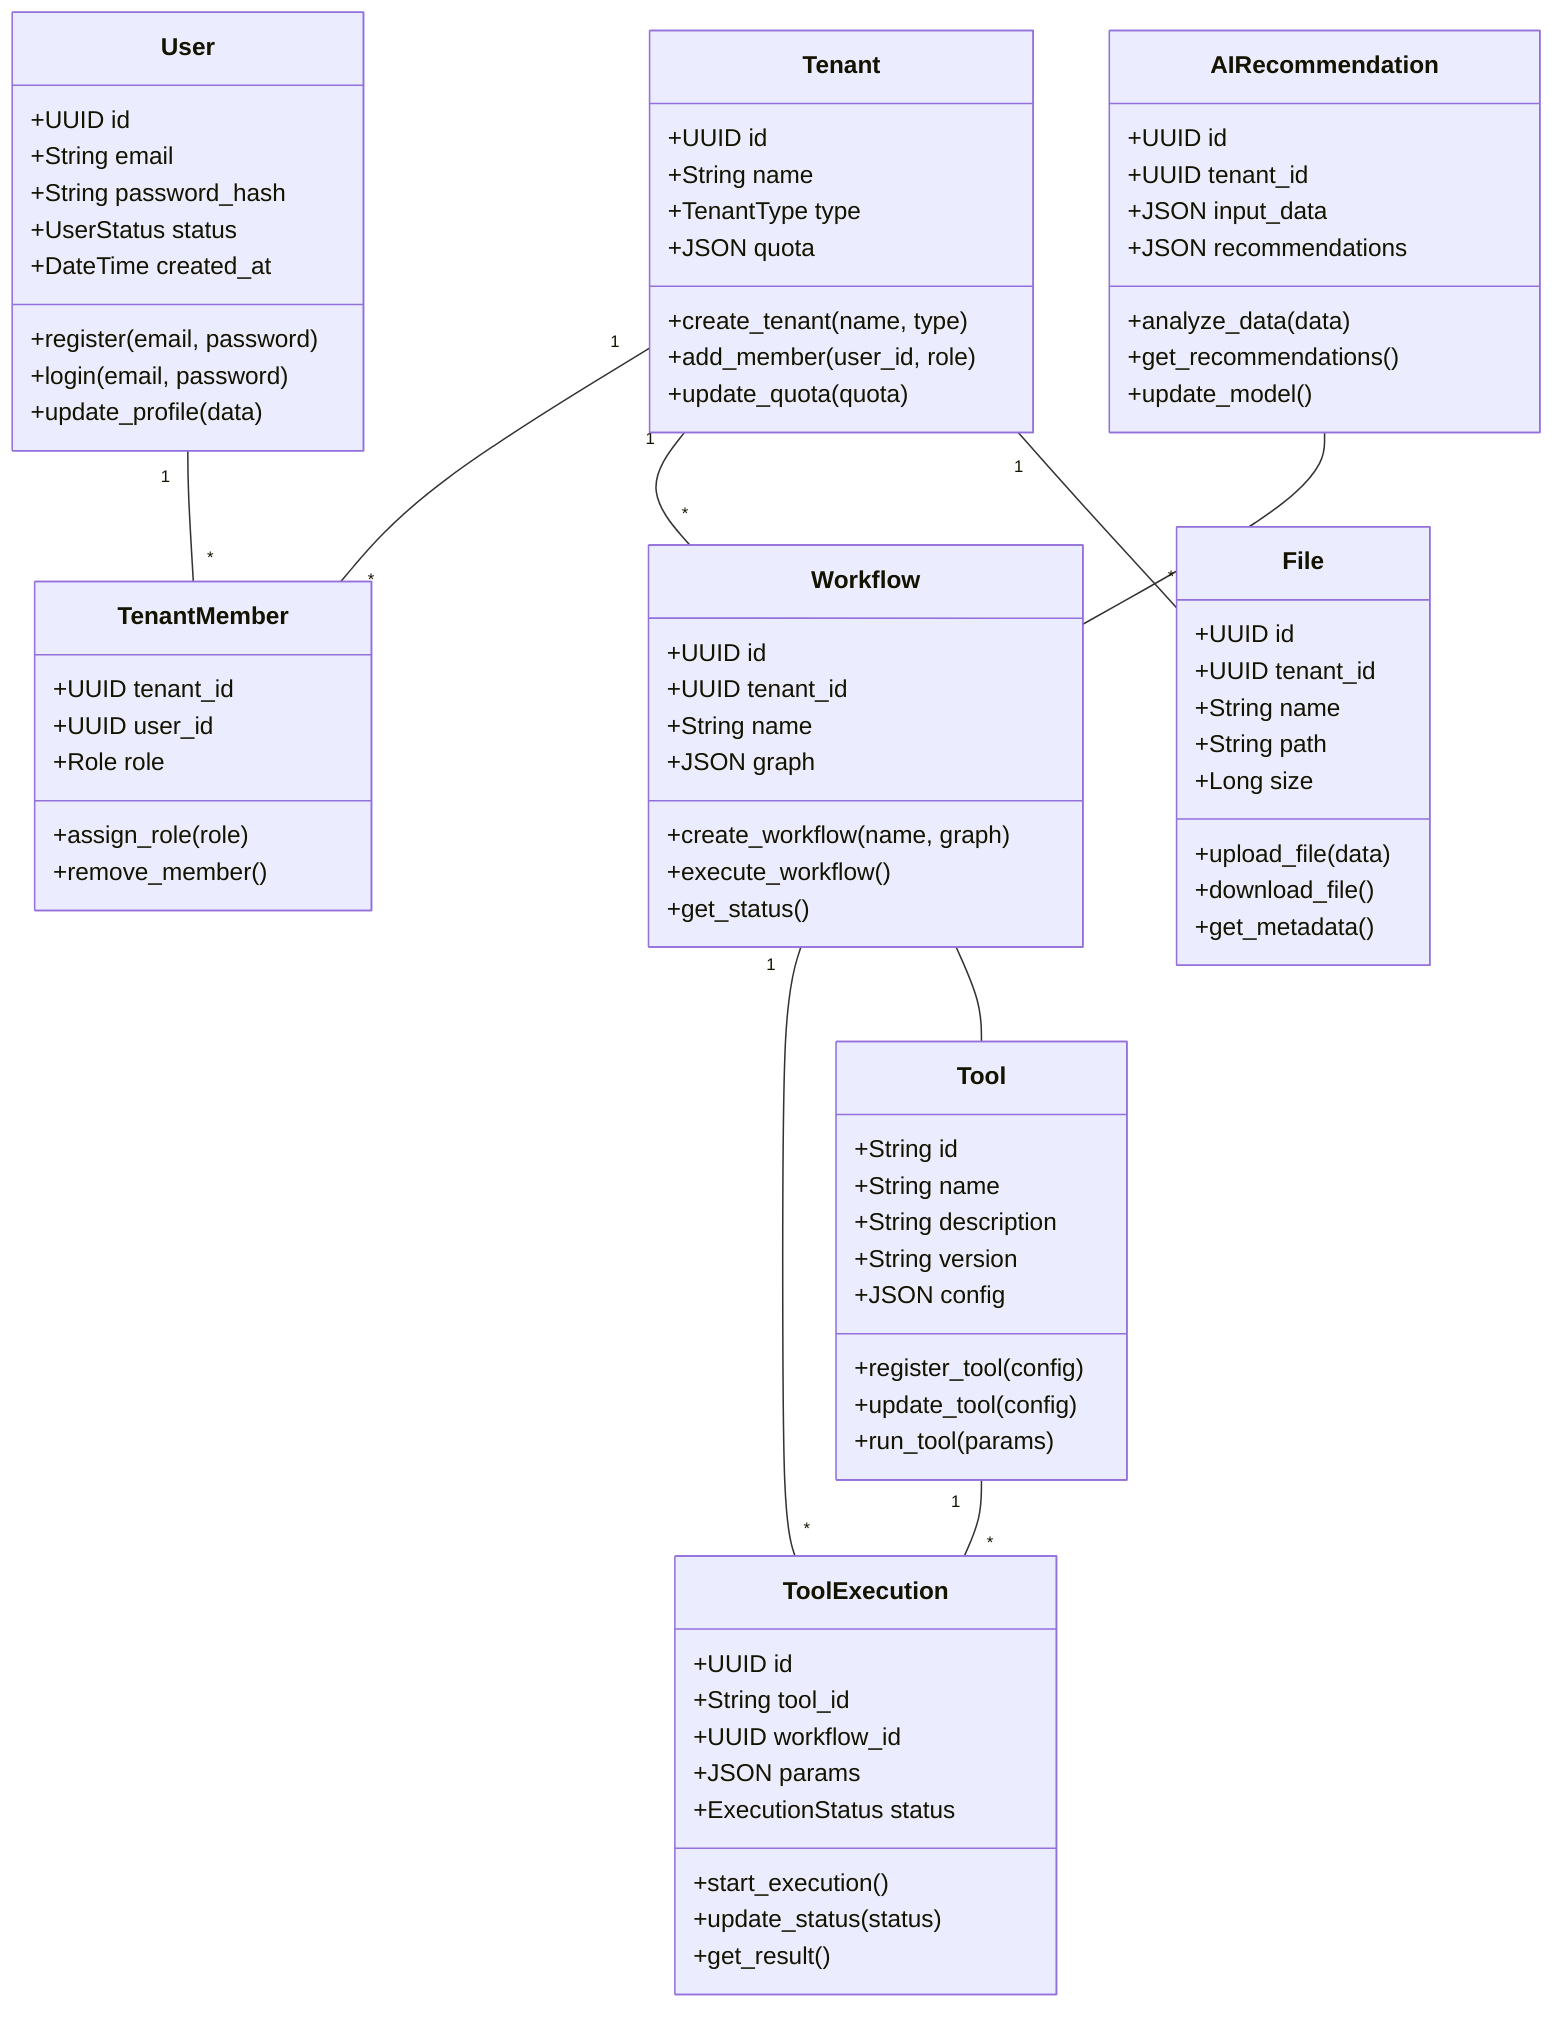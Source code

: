classDiagram
    class User {
        +UUID id
        +String email
        +String password_hash
        +UserStatus status
        +DateTime created_at
        +register(email, password)
        +login(email, password)
        +update_profile(data)
    }

    class Tenant {
        +UUID id
        +String name
        +TenantType type
        +JSON quota
        +create_tenant(name, type)
        +add_member(user_id, role)
        +update_quota(quota)
    }

    class TenantMember {
        +UUID tenant_id
        +UUID user_id
        +Role role
        +assign_role(role)
        +remove_member()
    }

    class Tool {
        +String id
        +String name
        +String description
        +String version
        +JSON config
        +register_tool(config)
        +update_tool(config)
        +run_tool(params)
    }

    class Workflow {
        +UUID id
        +UUID tenant_id
        +String name
        +JSON graph
        +create_workflow(name, graph)
        +execute_workflow()
        +get_status()
    }

    class File {
        +UUID id
        +UUID tenant_id
        +String name
        +String path
        +Long size
        +upload_file(data)
        +download_file()
        +get_metadata()
    }

    class ToolExecution {
        +UUID id
        +String tool_id
        +UUID workflow_id
        +JSON params
        +ExecutionStatus status
        +start_execution()
        +update_status(status)
        +get_result()
    }

    class AIRecommendation {
        +UUID id
        +UUID tenant_id
        +JSON input_data
        +JSON recommendations
        +analyze_data(data)
        +get_recommendations()
        +update_model()
    }

    Tenant "1" -- "*" TenantMember
    User "1" -- "*" TenantMember
    Tenant "1" -- "*" Workflow
    Tenant "1" -- "*" File
    Workflow "1" -- "*" ToolExecution
    Tool "1" -- "*" ToolExecution
    Workflow -- Tool
    AIRecommendation -- Workflow